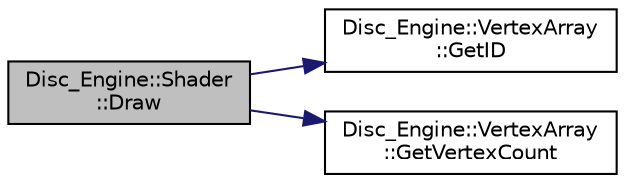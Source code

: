 digraph "Disc_Engine::Shader::Draw"
{
  edge [fontname="Helvetica",fontsize="10",labelfontname="Helvetica",labelfontsize="10"];
  node [fontname="Helvetica",fontsize="10",shape=record];
  rankdir="LR";
  Node2 [label="Disc_Engine::Shader\l::Draw",height=0.2,width=0.4,color="black", fillcolor="grey75", style="filled", fontcolor="black"];
  Node2 -> Node3 [color="midnightblue",fontsize="10",style="solid",fontname="Helvetica"];
  Node3 [label="Disc_Engine::VertexArray\l::GetID",height=0.2,width=0.4,color="black", fillcolor="white", style="filled",URL="$class_disc___engine_1_1_vertex_array.html#ab5d3887c2b7ab5fa779cda481f776c98"];
  Node2 -> Node4 [color="midnightblue",fontsize="10",style="solid",fontname="Helvetica"];
  Node4 [label="Disc_Engine::VertexArray\l::GetVertexCount",height=0.2,width=0.4,color="black", fillcolor="white", style="filled",URL="$class_disc___engine_1_1_vertex_array.html#a94f9ebffa24c5721783099fef186f9a0"];
}
